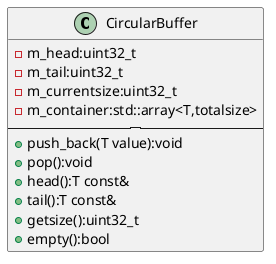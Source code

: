 @startuml circularBuffer

class CircularBuffer{
- m_head:uint32_t
- m_tail:uint32_t
- m_currentsize:uint32_t
- m_container:std::array<T,totalsize>
--------
+ push_back(T value):void
+ pop():void
+ head():T const&
+ tail():T const&
+ getsize():uint32_t
+ empty():bool
}

@enduml